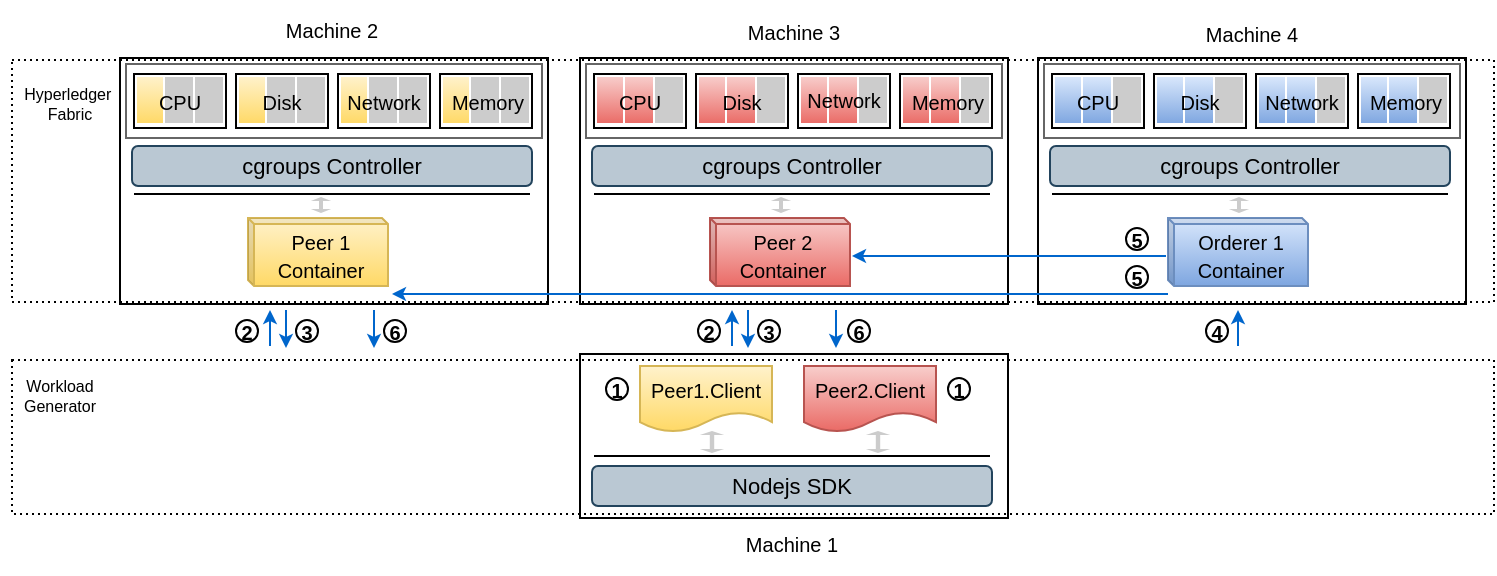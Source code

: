 <mxfile version="18.0.7" type="google"><diagram id="aW8BC6xyf7XYzy20FpQa" name="Page-1"><mxGraphModel grid="1" page="1" gridSize="10" guides="1" tooltips="1" connect="1" arrows="1" fold="1" pageScale="1" pageWidth="827" pageHeight="1169" math="0" shadow="0"><root><mxCell id="0"/><mxCell id="1" parent="0"/><mxCell id="LHHAvHQ3TDIsfeyb55IR-176" value="Hyperledger&amp;nbsp;&lt;br style=&quot;font-size: 8px;&quot;&gt;Fabric" style="text;html=1;strokeColor=none;fillColor=none;align=center;verticalAlign=middle;whiteSpace=wrap;rounded=0;fontSize=8;" vertex="1" parent="1"><mxGeometry x="30" y="242" width="60" height="30" as="geometry"/></mxCell><mxCell id="LHHAvHQ3TDIsfeyb55IR-178" value="Workload&lt;br&gt;Generator" style="text;html=1;strokeColor=none;fillColor=none;align=center;verticalAlign=middle;whiteSpace=wrap;rounded=0;fontSize=8;" vertex="1" parent="1"><mxGeometry x="25" y="388" width="60" height="30" as="geometry"/></mxCell><mxCell id="y3IzRbUAnqAGGWu6aX36-33" value="" style="rounded=0;whiteSpace=wrap;html=1;" vertex="1" parent="1"><mxGeometry x="85" y="234" width="214" height="123" as="geometry"/></mxCell><mxCell id="y3IzRbUAnqAGGWu6aX36-34" value="" style="rounded=0;whiteSpace=wrap;html=1;fillColor=#FFFFFF;fontColor=#333333;strokeColor=#666666;shadow=0;" vertex="1" parent="1"><mxGeometry x="88" y="237" width="208" height="37" as="geometry"/></mxCell><mxCell id="y3IzRbUAnqAGGWu6aX36-35" value="cgroups Controller" style="rounded=1;whiteSpace=wrap;html=1;fillColor=#bac8d3;strokeColor=#23445d;fontSize=11;" vertex="1" parent="1"><mxGeometry x="91" y="278" width="200" height="20" as="geometry"/></mxCell><mxCell id="y3IzRbUAnqAGGWu6aX36-36" value="" style="endArrow=none;dashed=1;html=1;rounded=0;fontColor=#000000;shape=link;sketch=0;width=0;" edge="1" parent="1"><mxGeometry width="50" height="50" relative="1" as="geometry"><mxPoint x="290" y="302" as="sourcePoint"/><mxPoint x="92" y="302" as="targetPoint"/></mxGeometry></mxCell><mxCell id="y3IzRbUAnqAGGWu6aX36-38" value="" style="html=1;shadow=0;dashed=0;align=center;verticalAlign=middle;shape=mxgraph.arrows2.twoWayArrow;dy=0.8;dx=1.0;fontColor=#000000;strokeColor=#CCCCCC;fillColor=#CCCCCC;direction=south;" vertex="1" parent="1"><mxGeometry x="183" y="304" width="5" height="7" as="geometry"/></mxCell><mxCell id="y3IzRbUAnqAGGWu6aX36-39" value="" style="rounded=0;whiteSpace=wrap;html=1;shadow=0;labelBackgroundColor=none;fontSize=10;fontColor=#000000;strokeColor=#000000;fillColor=#FFFFFF;" vertex="1" parent="1"><mxGeometry x="92" y="242" width="46" height="27" as="geometry"/></mxCell><mxCell id="y3IzRbUAnqAGGWu6aX36-40" value="" style="rounded=0;whiteSpace=wrap;html=1;shadow=0;fontSize=10;strokeColor=#FFFFFF;fillColor=#fff2cc;imageWidth=21;imageHeight=21;absoluteArcSize=1;gradientColor=#ffd966;" vertex="1" parent="1"><mxGeometry x="93" y="243" width="15" height="24" as="geometry"/></mxCell><mxCell id="y3IzRbUAnqAGGWu6aX36-41" value="" style="rounded=0;whiteSpace=wrap;html=1;shadow=0;fontSize=10;strokeColor=#FFFFFF;fillColor=#CCCCCC;imageWidth=21;imageHeight=21;absoluteArcSize=1;" vertex="1" parent="1"><mxGeometry x="107" y="243" width="15" height="24" as="geometry"/></mxCell><mxCell id="y3IzRbUAnqAGGWu6aX36-42" value="" style="rounded=0;whiteSpace=wrap;html=1;shadow=0;fontSize=10;fontColor=#000000;strokeColor=#FFFFFF;fillColor=#CCCCCC;imageWidth=21;imageHeight=21;absoluteArcSize=1;" vertex="1" parent="1"><mxGeometry x="122" y="243" width="15" height="24" as="geometry"/></mxCell><mxCell id="y3IzRbUAnqAGGWu6aX36-43" value="CPU" style="text;html=1;strokeColor=none;fillColor=none;align=center;verticalAlign=middle;whiteSpace=wrap;rounded=0;fontSize=10;" vertex="1" parent="1"><mxGeometry x="88" y="244" width="54" height="24" as="geometry"/></mxCell><mxCell id="y3IzRbUAnqAGGWu6aX36-44" value="" style="rounded=0;whiteSpace=wrap;html=1;shadow=0;labelBackgroundColor=none;fontSize=10;fontColor=#000000;strokeColor=#000000;fillColor=#FFFFFF;" vertex="1" parent="1"><mxGeometry x="143" y="242" width="46" height="27" as="geometry"/></mxCell><mxCell id="y3IzRbUAnqAGGWu6aX36-45" value="" style="rounded=0;whiteSpace=wrap;html=1;shadow=0;fontSize=10;strokeColor=#FFFFFF;fillColor=#fff2cc;imageWidth=21;imageHeight=21;absoluteArcSize=1;gradientColor=#ffd966;" vertex="1" parent="1"><mxGeometry x="144" y="243" width="15" height="24" as="geometry"/></mxCell><mxCell id="y3IzRbUAnqAGGWu6aX36-46" value="" style="rounded=0;whiteSpace=wrap;html=1;shadow=0;fontSize=10;strokeColor=#FFFFFF;fillColor=#CCCCCC;imageWidth=21;imageHeight=21;absoluteArcSize=1;" vertex="1" parent="1"><mxGeometry x="158" y="243" width="15" height="24" as="geometry"/></mxCell><mxCell id="y3IzRbUAnqAGGWu6aX36-47" value="" style="rounded=0;whiteSpace=wrap;html=1;shadow=0;fontSize=10;fontColor=#000000;strokeColor=#FFFFFF;fillColor=#CCCCCC;imageWidth=21;imageHeight=21;absoluteArcSize=1;" vertex="1" parent="1"><mxGeometry x="173" y="243" width="15" height="24" as="geometry"/></mxCell><mxCell id="y3IzRbUAnqAGGWu6aX36-48" value="Disk" style="text;html=1;strokeColor=none;fillColor=none;align=center;verticalAlign=middle;whiteSpace=wrap;rounded=0;fontSize=10;" vertex="1" parent="1"><mxGeometry x="139" y="244" width="54" height="24" as="geometry"/></mxCell><mxCell id="y3IzRbUAnqAGGWu6aX36-49" value="" style="rounded=0;whiteSpace=wrap;html=1;shadow=0;labelBackgroundColor=none;fontSize=10;fontColor=#000000;strokeColor=#000000;fillColor=#FFFFFF;" vertex="1" parent="1"><mxGeometry x="194" y="242" width="46" height="27" as="geometry"/></mxCell><mxCell id="y3IzRbUAnqAGGWu6aX36-50" value="" style="rounded=0;whiteSpace=wrap;html=1;shadow=0;fontSize=10;strokeColor=#FFFFFF;fillColor=#fff2cc;imageWidth=21;imageHeight=21;absoluteArcSize=1;gradientColor=#ffd966;" vertex="1" parent="1"><mxGeometry x="195" y="243" width="15" height="24" as="geometry"/></mxCell><mxCell id="y3IzRbUAnqAGGWu6aX36-51" value="" style="rounded=0;whiteSpace=wrap;html=1;shadow=0;fontSize=10;strokeColor=#FFFFFF;fillColor=#CCCCCC;imageWidth=21;imageHeight=21;absoluteArcSize=1;" vertex="1" parent="1"><mxGeometry x="209" y="243" width="15" height="24" as="geometry"/></mxCell><mxCell id="y3IzRbUAnqAGGWu6aX36-52" value="" style="rounded=0;whiteSpace=wrap;html=1;shadow=0;fontSize=10;fontColor=#000000;strokeColor=#FFFFFF;fillColor=#CCCCCC;imageWidth=21;imageHeight=21;absoluteArcSize=1;" vertex="1" parent="1"><mxGeometry x="224" y="243" width="15" height="24" as="geometry"/></mxCell><mxCell id="y3IzRbUAnqAGGWu6aX36-53" value="Network" style="text;html=1;strokeColor=none;fillColor=none;align=center;verticalAlign=middle;whiteSpace=wrap;rounded=0;fontSize=10;" vertex="1" parent="1"><mxGeometry x="190" y="244" width="54" height="24" as="geometry"/></mxCell><mxCell id="y3IzRbUAnqAGGWu6aX36-54" value="" style="rounded=0;whiteSpace=wrap;html=1;shadow=0;labelBackgroundColor=none;fontSize=10;fontColor=#000000;strokeColor=#000000;fillColor=#FFFFFF;" vertex="1" parent="1"><mxGeometry x="245" y="242" width="46" height="27" as="geometry"/></mxCell><mxCell id="y3IzRbUAnqAGGWu6aX36-55" value="" style="rounded=0;whiteSpace=wrap;html=1;shadow=0;fontSize=10;strokeColor=#FFFFFF;fillColor=#fff2cc;imageWidth=21;imageHeight=21;absoluteArcSize=1;gradientColor=#ffd966;" vertex="1" parent="1"><mxGeometry x="246" y="243" width="15" height="24" as="geometry"/></mxCell><mxCell id="y3IzRbUAnqAGGWu6aX36-56" value="" style="rounded=0;whiteSpace=wrap;html=1;shadow=0;fontSize=10;strokeColor=#FFFFFF;fillColor=#CCCCCC;imageWidth=21;imageHeight=21;absoluteArcSize=1;" vertex="1" parent="1"><mxGeometry x="260" y="243" width="15" height="24" as="geometry"/></mxCell><mxCell id="y3IzRbUAnqAGGWu6aX36-57" value="" style="rounded=0;whiteSpace=wrap;html=1;shadow=0;fontSize=10;fontColor=#000000;strokeColor=#FFFFFF;fillColor=#CCCCCC;imageWidth=21;imageHeight=21;absoluteArcSize=1;" vertex="1" parent="1"><mxGeometry x="275" y="243" width="15" height="24" as="geometry"/></mxCell><mxCell id="y3IzRbUAnqAGGWu6aX36-58" value="Memory" style="text;html=1;strokeColor=none;fillColor=none;align=center;verticalAlign=middle;whiteSpace=wrap;rounded=0;fontSize=10;" vertex="1" parent="1"><mxGeometry x="242" y="244" width="54" height="24" as="geometry"/></mxCell><mxCell id="LHHAvHQ3TDIsfeyb55IR-24" value="&lt;font style=&quot;font-size: 10px;&quot;&gt;Peer 1&lt;br style=&quot;&quot;&gt;Container&lt;/font&gt;" style="shape=cube;whiteSpace=wrap;html=1;boundedLbl=1;backgroundOutline=1;darkOpacity=0.05;darkOpacity2=0.1;shadow=0;strokeColor=#d6b656;fillColor=#fff2cc;size=3;fontSize=11;gradientColor=#ffd966;" vertex="1" parent="1"><mxGeometry x="149" y="314" width="70" height="34" as="geometry"/></mxCell><mxCell id="y3IzRbUAnqAGGWu6aX36-61" value="Machine 2" style="text;html=1;strokeColor=none;fillColor=none;align=center;verticalAlign=middle;whiteSpace=wrap;rounded=0;fontSize=10;" vertex="1" parent="1"><mxGeometry x="161" y="205" width="60" height="30" as="geometry"/></mxCell><mxCell id="y3IzRbUAnqAGGWu6aX36-62" value="" style="rounded=0;whiteSpace=wrap;html=1;" vertex="1" parent="1"><mxGeometry x="315" y="382" width="214" height="82" as="geometry"/></mxCell><mxCell id="y3IzRbUAnqAGGWu6aX36-64" value="Nodejs SDK" style="rounded=1;whiteSpace=wrap;html=1;fontSize=11;fillColor=#bac8d3;strokeColor=#23445d;" vertex="1" parent="1"><mxGeometry x="321" y="438" width="200" height="20" as="geometry"/></mxCell><mxCell id="y3IzRbUAnqAGGWu6aX36-65" value="" style="endArrow=none;dashed=1;html=1;rounded=0;fontColor=#000000;shape=link;sketch=0;width=0;" edge="1" parent="1"><mxGeometry width="50" height="50" relative="1" as="geometry"><mxPoint x="520" y="433.0" as="sourcePoint"/><mxPoint x="322" y="433.0" as="targetPoint"/></mxGeometry></mxCell><mxCell id="y3IzRbUAnqAGGWu6aX36-66" value="" style="html=1;shadow=0;dashed=0;align=center;verticalAlign=middle;shape=mxgraph.arrows2.twoWayArrow;dy=0.8;dx=1.0;fontColor=#000000;strokeColor=#CCCCCC;fillColor=#CCCCCC;direction=south;" vertex="1" parent="1"><mxGeometry x="461" y="421" width="6" height="10" as="geometry"/></mxCell><mxCell id="y3IzRbUAnqAGGWu6aX36-67" value="" style="html=1;shadow=0;dashed=0;align=center;verticalAlign=middle;shape=mxgraph.arrows2.twoWayArrow;dy=0.8;dx=1.0;fontColor=#000000;strokeColor=#CCCCCC;fillColor=#CCCCCC;direction=south;" vertex="1" parent="1"><mxGeometry x="378" y="421" width="6" height="10" as="geometry"/></mxCell><mxCell id="y3IzRbUAnqAGGWu6aX36-88" value="&lt;font style=&quot;font-size: 10px;&quot;&gt;Peer1.Client&lt;/font&gt;" style="shape=document;whiteSpace=wrap;html=1;boundedLbl=1;fillColor=#fff2cc;strokeColor=#d6b656;gradientColor=#ffd966;" vertex="1" parent="1"><mxGeometry x="345" y="388" width="66" height="33" as="geometry"/></mxCell><mxCell id="y3IzRbUAnqAGGWu6aX36-89" value="&lt;font style=&quot;font-size: 10px;&quot;&gt;Peer2.Client&lt;/font&gt;" style="shape=document;whiteSpace=wrap;html=1;boundedLbl=1;fillColor=#f8cecc;strokeColor=#b85450;gradientColor=#ea6b66;" vertex="1" parent="1"><mxGeometry x="427" y="388" width="66" height="33" as="geometry"/></mxCell><mxCell id="y3IzRbUAnqAGGWu6aX36-90" value="Machine 1" style="text;html=1;strokeColor=none;fillColor=none;align=center;verticalAlign=middle;whiteSpace=wrap;rounded=0;fontSize=10;" vertex="1" parent="1"><mxGeometry x="391" y="462" width="60" height="30" as="geometry"/></mxCell><mxCell id="y3IzRbUAnqAGGWu6aX36-93" value="" style="rounded=0;whiteSpace=wrap;html=1;" vertex="1" parent="1"><mxGeometry x="315" y="234" width="214" height="123" as="geometry"/></mxCell><mxCell id="y3IzRbUAnqAGGWu6aX36-94" value="" style="rounded=0;whiteSpace=wrap;html=1;fillColor=#FFFFFF;fontColor=#333333;strokeColor=#666666;shadow=0;" vertex="1" parent="1"><mxGeometry x="318" y="237" width="208" height="37" as="geometry"/></mxCell><mxCell id="y3IzRbUAnqAGGWu6aX36-95" value="cgroups Controller" style="rounded=1;whiteSpace=wrap;html=1;fillColor=#bac8d3;strokeColor=#23445d;fontSize=11;" vertex="1" parent="1"><mxGeometry x="321" y="278" width="200" height="20" as="geometry"/></mxCell><mxCell id="y3IzRbUAnqAGGWu6aX36-96" value="" style="endArrow=none;dashed=1;html=1;rounded=0;fontColor=#000000;shape=link;sketch=0;width=0;" edge="1" parent="1"><mxGeometry width="50" height="50" relative="1" as="geometry"><mxPoint x="520" y="302" as="sourcePoint"/><mxPoint x="322" y="302" as="targetPoint"/></mxGeometry></mxCell><mxCell id="y3IzRbUAnqAGGWu6aX36-97" value="" style="html=1;shadow=0;dashed=0;align=center;verticalAlign=middle;shape=mxgraph.arrows2.twoWayArrow;dy=0.8;dx=1.0;fontColor=#000000;strokeColor=#CCCCCC;fillColor=#CCCCCC;direction=south;" vertex="1" parent="1"><mxGeometry x="413" y="304" width="5" height="7" as="geometry"/></mxCell><mxCell id="y3IzRbUAnqAGGWu6aX36-98" value="" style="rounded=0;whiteSpace=wrap;html=1;shadow=0;labelBackgroundColor=none;fontSize=10;fontColor=#000000;strokeColor=#000000;fillColor=#FFFFFF;" vertex="1" parent="1"><mxGeometry x="322" y="242" width="46" height="27" as="geometry"/></mxCell><mxCell id="y3IzRbUAnqAGGWu6aX36-99" value="" style="rounded=0;whiteSpace=wrap;html=1;shadow=0;fontSize=10;strokeColor=#FFFFFF;fillColor=#f8cecc;imageWidth=21;imageHeight=21;absoluteArcSize=1;gradientColor=#ea6b66;" vertex="1" parent="1"><mxGeometry x="323" y="243" width="15" height="24" as="geometry"/></mxCell><mxCell id="y3IzRbUAnqAGGWu6aX36-100" value="" style="rounded=0;whiteSpace=wrap;html=1;shadow=0;fontSize=10;strokeColor=#FFFFFF;fillColor=#f8cecc;imageWidth=21;imageHeight=21;absoluteArcSize=1;gradientColor=#ea6b66;" vertex="1" parent="1"><mxGeometry x="337" y="243" width="15" height="24" as="geometry"/></mxCell><mxCell id="y3IzRbUAnqAGGWu6aX36-101" value="" style="rounded=0;whiteSpace=wrap;html=1;shadow=0;fontSize=10;fontColor=#000000;strokeColor=#FFFFFF;fillColor=#CCCCCC;imageWidth=21;imageHeight=21;absoluteArcSize=1;" vertex="1" parent="1"><mxGeometry x="352" y="243" width="15" height="24" as="geometry"/></mxCell><mxCell id="y3IzRbUAnqAGGWu6aX36-102" value="CPU" style="text;html=1;strokeColor=none;fillColor=none;align=center;verticalAlign=middle;whiteSpace=wrap;rounded=0;fontSize=10;" vertex="1" parent="1"><mxGeometry x="318" y="244" width="54" height="24" as="geometry"/></mxCell><mxCell id="y3IzRbUAnqAGGWu6aX36-103" value="" style="rounded=0;whiteSpace=wrap;html=1;shadow=0;labelBackgroundColor=none;fontSize=10;fontColor=#000000;strokeColor=#000000;fillColor=#FFFFFF;" vertex="1" parent="1"><mxGeometry x="373" y="242" width="46" height="27" as="geometry"/></mxCell><mxCell id="y3IzRbUAnqAGGWu6aX36-104" value="" style="rounded=0;whiteSpace=wrap;html=1;shadow=0;fontSize=10;strokeColor=#FFFFFF;fillColor=#f8cecc;imageWidth=21;imageHeight=21;absoluteArcSize=1;gradientColor=#ea6b66;" vertex="1" parent="1"><mxGeometry x="374" y="243" width="15" height="24" as="geometry"/></mxCell><mxCell id="y3IzRbUAnqAGGWu6aX36-105" value="" style="rounded=0;whiteSpace=wrap;html=1;shadow=0;fontSize=10;strokeColor=#FFFFFF;fillColor=#f8cecc;imageWidth=21;imageHeight=21;absoluteArcSize=1;gradientColor=#ea6b66;" vertex="1" parent="1"><mxGeometry x="388" y="243" width="15" height="24" as="geometry"/></mxCell><mxCell id="y3IzRbUAnqAGGWu6aX36-106" value="" style="rounded=0;whiteSpace=wrap;html=1;shadow=0;fontSize=10;fontColor=#000000;strokeColor=#FFFFFF;fillColor=#CCCCCC;imageWidth=21;imageHeight=21;absoluteArcSize=1;" vertex="1" parent="1"><mxGeometry x="403" y="243" width="15" height="24" as="geometry"/></mxCell><mxCell id="y3IzRbUAnqAGGWu6aX36-107" value="Disk" style="text;html=1;strokeColor=none;fillColor=none;align=center;verticalAlign=middle;whiteSpace=wrap;rounded=0;fontSize=10;" vertex="1" parent="1"><mxGeometry x="369" y="244" width="54" height="24" as="geometry"/></mxCell><mxCell id="y3IzRbUAnqAGGWu6aX36-108" value="" style="rounded=0;whiteSpace=wrap;html=1;shadow=0;labelBackgroundColor=none;fontSize=10;fontColor=#000000;strokeColor=#000000;fillColor=#FFFFFF;" vertex="1" parent="1"><mxGeometry x="424" y="242" width="46" height="27" as="geometry"/></mxCell><mxCell id="y3IzRbUAnqAGGWu6aX36-109" value="" style="rounded=0;whiteSpace=wrap;html=1;shadow=0;fontSize=10;strokeColor=#FFFFFF;fillColor=#f8cecc;imageWidth=21;imageHeight=21;absoluteArcSize=1;gradientColor=#ea6b66;" vertex="1" parent="1"><mxGeometry x="425" y="243" width="15" height="24" as="geometry"/></mxCell><mxCell id="y3IzRbUAnqAGGWu6aX36-110" value="" style="rounded=0;whiteSpace=wrap;html=1;shadow=0;fontSize=10;strokeColor=#FFFFFF;fillColor=#f8cecc;imageWidth=21;imageHeight=21;absoluteArcSize=1;gradientColor=#ea6b66;" vertex="1" parent="1"><mxGeometry x="439" y="243" width="15" height="24" as="geometry"/></mxCell><mxCell id="y3IzRbUAnqAGGWu6aX36-111" value="" style="rounded=0;whiteSpace=wrap;html=1;shadow=0;fontSize=10;fontColor=#000000;strokeColor=#FFFFFF;fillColor=#CCCCCC;imageWidth=21;imageHeight=21;absoluteArcSize=1;" vertex="1" parent="1"><mxGeometry x="454" y="243" width="15" height="24" as="geometry"/></mxCell><mxCell id="y3IzRbUAnqAGGWu6aX36-112" value="Network" style="text;html=1;strokeColor=none;fillColor=none;align=center;verticalAlign=middle;whiteSpace=wrap;rounded=0;fontSize=10;" vertex="1" parent="1"><mxGeometry x="420" y="243" width="54" height="24" as="geometry"/></mxCell><mxCell id="y3IzRbUAnqAGGWu6aX36-113" value="" style="rounded=0;whiteSpace=wrap;html=1;shadow=0;labelBackgroundColor=none;fontSize=10;fontColor=#000000;strokeColor=#000000;fillColor=#FFFFFF;" vertex="1" parent="1"><mxGeometry x="475" y="242" width="46" height="27" as="geometry"/></mxCell><mxCell id="y3IzRbUAnqAGGWu6aX36-114" value="" style="rounded=0;whiteSpace=wrap;html=1;shadow=0;fontSize=10;strokeColor=#FFFFFF;fillColor=#f8cecc;imageWidth=21;imageHeight=21;absoluteArcSize=1;gradientColor=#ea6b66;" vertex="1" parent="1"><mxGeometry x="476" y="243" width="15" height="24" as="geometry"/></mxCell><mxCell id="y3IzRbUAnqAGGWu6aX36-115" value="" style="rounded=0;whiteSpace=wrap;html=1;shadow=0;fontSize=10;strokeColor=#FFFFFF;fillColor=#f8cecc;imageWidth=21;imageHeight=21;absoluteArcSize=1;gradientColor=#ea6b66;" vertex="1" parent="1"><mxGeometry x="490" y="243" width="15" height="24" as="geometry"/></mxCell><mxCell id="y3IzRbUAnqAGGWu6aX36-116" value="" style="rounded=0;whiteSpace=wrap;html=1;shadow=0;fontSize=10;fontColor=#000000;strokeColor=#FFFFFF;fillColor=#CCCCCC;imageWidth=21;imageHeight=21;absoluteArcSize=1;" vertex="1" parent="1"><mxGeometry x="505" y="243" width="15" height="24" as="geometry"/></mxCell><mxCell id="y3IzRbUAnqAGGWu6aX36-117" value="Memory" style="text;html=1;strokeColor=none;fillColor=none;align=center;verticalAlign=middle;whiteSpace=wrap;rounded=0;fontSize=10;" vertex="1" parent="1"><mxGeometry x="472" y="244" width="54" height="24" as="geometry"/></mxCell><mxCell id="y3IzRbUAnqAGGWu6aX36-118" value="&lt;font style=&quot;font-size: 10px;&quot;&gt;Peer 2&lt;br style=&quot;&quot;&gt;Container&lt;/font&gt;" style="shape=cube;whiteSpace=wrap;html=1;boundedLbl=1;backgroundOutline=1;darkOpacity=0.05;darkOpacity2=0.1;shadow=0;strokeColor=#b85450;fillColor=#f8cecc;size=3;fontSize=11;gradientColor=#ea6b66;" vertex="1" parent="1"><mxGeometry x="380" y="314" width="70" height="34" as="geometry"/></mxCell><mxCell id="y3IzRbUAnqAGGWu6aX36-119" value="Machine 3" style="text;html=1;strokeColor=none;fillColor=none;align=center;verticalAlign=middle;whiteSpace=wrap;rounded=0;fontSize=10;" vertex="1" parent="1"><mxGeometry x="392" y="206" width="60" height="30" as="geometry"/></mxCell><mxCell id="y3IzRbUAnqAGGWu6aX36-120" value="" style="rounded=0;whiteSpace=wrap;html=1;" vertex="1" parent="1"><mxGeometry x="544" y="234" width="214" height="123" as="geometry"/></mxCell><mxCell id="y3IzRbUAnqAGGWu6aX36-121" value="" style="rounded=0;whiteSpace=wrap;html=1;fillColor=#FFFFFF;fontColor=#333333;strokeColor=#666666;shadow=0;" vertex="1" parent="1"><mxGeometry x="547" y="237" width="208" height="37" as="geometry"/></mxCell><mxCell id="y3IzRbUAnqAGGWu6aX36-122" value="cgroups Controller" style="rounded=1;whiteSpace=wrap;html=1;fillColor=#bac8d3;strokeColor=#23445d;fontSize=11;" vertex="1" parent="1"><mxGeometry x="550" y="278" width="200" height="20" as="geometry"/></mxCell><mxCell id="y3IzRbUAnqAGGWu6aX36-123" value="" style="endArrow=none;dashed=1;html=1;rounded=0;fontColor=#000000;shape=link;sketch=0;width=0;" edge="1" parent="1"><mxGeometry width="50" height="50" relative="1" as="geometry"><mxPoint x="749" y="302" as="sourcePoint"/><mxPoint x="551.0" y="302" as="targetPoint"/></mxGeometry></mxCell><mxCell id="y3IzRbUAnqAGGWu6aX36-124" value="" style="html=1;shadow=0;dashed=0;align=center;verticalAlign=middle;shape=mxgraph.arrows2.twoWayArrow;dy=0.8;dx=1.0;fontColor=#000000;strokeColor=#CCCCCC;fillColor=#CCCCCC;direction=south;" vertex="1" parent="1"><mxGeometry x="642" y="304" width="5" height="7" as="geometry"/></mxCell><mxCell id="y3IzRbUAnqAGGWu6aX36-125" value="" style="rounded=0;whiteSpace=wrap;html=1;shadow=0;labelBackgroundColor=none;fontSize=10;fontColor=#000000;strokeColor=#000000;fillColor=#FFFFFF;" vertex="1" parent="1"><mxGeometry x="551" y="242" width="46" height="27" as="geometry"/></mxCell><mxCell id="y3IzRbUAnqAGGWu6aX36-126" value="" style="rounded=0;whiteSpace=wrap;html=1;shadow=0;fontSize=10;strokeColor=#FFFFFF;fillColor=#dae8fc;imageWidth=21;imageHeight=21;absoluteArcSize=1;gradientColor=#7ea6e0;" vertex="1" parent="1"><mxGeometry x="552" y="243" width="15" height="24" as="geometry"/></mxCell><mxCell id="y3IzRbUAnqAGGWu6aX36-127" value="" style="rounded=0;whiteSpace=wrap;html=1;shadow=0;fontSize=10;strokeColor=#FFFFFF;fillColor=#dae8fc;imageWidth=21;imageHeight=21;absoluteArcSize=1;gradientColor=#7ea6e0;" vertex="1" parent="1"><mxGeometry x="566" y="243" width="15" height="24" as="geometry"/></mxCell><mxCell id="y3IzRbUAnqAGGWu6aX36-128" value="" style="rounded=0;whiteSpace=wrap;html=1;shadow=0;fontSize=10;fontColor=#000000;strokeColor=#FFFFFF;fillColor=#CCCCCC;imageWidth=21;imageHeight=21;absoluteArcSize=1;" vertex="1" parent="1"><mxGeometry x="581" y="243" width="15" height="24" as="geometry"/></mxCell><mxCell id="y3IzRbUAnqAGGWu6aX36-129" value="CPU" style="text;html=1;strokeColor=none;fillColor=none;align=center;verticalAlign=middle;whiteSpace=wrap;rounded=0;fontSize=10;" vertex="1" parent="1"><mxGeometry x="547" y="244" width="54" height="24" as="geometry"/></mxCell><mxCell id="y3IzRbUAnqAGGWu6aX36-130" value="" style="rounded=0;whiteSpace=wrap;html=1;shadow=0;labelBackgroundColor=none;fontSize=10;fontColor=#000000;strokeColor=#000000;fillColor=#FFFFFF;" vertex="1" parent="1"><mxGeometry x="602" y="242" width="46" height="27" as="geometry"/></mxCell><mxCell id="y3IzRbUAnqAGGWu6aX36-131" value="" style="rounded=0;whiteSpace=wrap;html=1;shadow=0;fontSize=10;strokeColor=#FFFFFF;fillColor=#dae8fc;imageWidth=21;imageHeight=21;absoluteArcSize=1;gradientColor=#7ea6e0;" vertex="1" parent="1"><mxGeometry x="603" y="243" width="15" height="24" as="geometry"/></mxCell><mxCell id="y3IzRbUAnqAGGWu6aX36-132" value="" style="rounded=0;whiteSpace=wrap;html=1;shadow=0;fontSize=10;strokeColor=#FFFFFF;fillColor=#dae8fc;imageWidth=21;imageHeight=21;absoluteArcSize=1;gradientColor=#7ea6e0;" vertex="1" parent="1"><mxGeometry x="617" y="243" width="15" height="24" as="geometry"/></mxCell><mxCell id="y3IzRbUAnqAGGWu6aX36-133" value="" style="rounded=0;whiteSpace=wrap;html=1;shadow=0;fontSize=10;fontColor=#000000;strokeColor=#FFFFFF;fillColor=#CCCCCC;imageWidth=21;imageHeight=21;absoluteArcSize=1;" vertex="1" parent="1"><mxGeometry x="632" y="243" width="15" height="24" as="geometry"/></mxCell><mxCell id="y3IzRbUAnqAGGWu6aX36-134" value="Disk" style="text;html=1;strokeColor=none;fillColor=none;align=center;verticalAlign=middle;whiteSpace=wrap;rounded=0;fontSize=10;" vertex="1" parent="1"><mxGeometry x="598" y="244" width="54" height="24" as="geometry"/></mxCell><mxCell id="y3IzRbUAnqAGGWu6aX36-135" value="" style="rounded=0;whiteSpace=wrap;html=1;shadow=0;labelBackgroundColor=none;fontSize=10;fontColor=#000000;strokeColor=#000000;fillColor=#FFFFFF;" vertex="1" parent="1"><mxGeometry x="653" y="242" width="46" height="27" as="geometry"/></mxCell><mxCell id="y3IzRbUAnqAGGWu6aX36-136" value="" style="rounded=0;whiteSpace=wrap;html=1;shadow=0;fontSize=10;strokeColor=#FFFFFF;fillColor=#dae8fc;imageWidth=21;imageHeight=21;absoluteArcSize=1;gradientColor=#7ea6e0;" vertex="1" parent="1"><mxGeometry x="654" y="243" width="15" height="24" as="geometry"/></mxCell><mxCell id="y3IzRbUAnqAGGWu6aX36-137" value="" style="rounded=0;whiteSpace=wrap;html=1;shadow=0;fontSize=10;strokeColor=#FFFFFF;fillColor=#dae8fc;imageWidth=21;imageHeight=21;absoluteArcSize=1;gradientColor=#7ea6e0;" vertex="1" parent="1"><mxGeometry x="668" y="243" width="15" height="24" as="geometry"/></mxCell><mxCell id="y3IzRbUAnqAGGWu6aX36-138" value="" style="rounded=0;whiteSpace=wrap;html=1;shadow=0;fontSize=10;fontColor=#000000;strokeColor=#FFFFFF;fillColor=#CCCCCC;imageWidth=21;imageHeight=21;absoluteArcSize=1;" vertex="1" parent="1"><mxGeometry x="683" y="243" width="15" height="24" as="geometry"/></mxCell><mxCell id="y3IzRbUAnqAGGWu6aX36-139" value="Network" style="text;html=1;strokeColor=none;fillColor=none;align=center;verticalAlign=middle;whiteSpace=wrap;rounded=0;fontSize=10;" vertex="1" parent="1"><mxGeometry x="649" y="244" width="54" height="24" as="geometry"/></mxCell><mxCell id="y3IzRbUAnqAGGWu6aX36-140" value="" style="rounded=0;whiteSpace=wrap;html=1;shadow=0;labelBackgroundColor=none;fontSize=10;fontColor=#000000;strokeColor=#000000;fillColor=#FFFFFF;" vertex="1" parent="1"><mxGeometry x="704" y="242" width="46" height="27" as="geometry"/></mxCell><mxCell id="y3IzRbUAnqAGGWu6aX36-141" value="" style="rounded=0;whiteSpace=wrap;html=1;shadow=0;fontSize=10;strokeColor=#FFFFFF;fillColor=#dae8fc;imageWidth=21;imageHeight=21;absoluteArcSize=1;gradientColor=#7ea6e0;" vertex="1" parent="1"><mxGeometry x="705" y="243" width="15" height="24" as="geometry"/></mxCell><mxCell id="y3IzRbUAnqAGGWu6aX36-142" value="" style="rounded=0;whiteSpace=wrap;html=1;shadow=0;fontSize=10;strokeColor=#FFFFFF;fillColor=#dae8fc;imageWidth=21;imageHeight=21;absoluteArcSize=1;gradientColor=#7ea6e0;" vertex="1" parent="1"><mxGeometry x="719" y="243" width="15" height="24" as="geometry"/></mxCell><mxCell id="y3IzRbUAnqAGGWu6aX36-143" value="" style="rounded=0;whiteSpace=wrap;html=1;shadow=0;fontSize=10;fontColor=#000000;strokeColor=#FFFFFF;fillColor=#CCCCCC;imageWidth=21;imageHeight=21;absoluteArcSize=1;" vertex="1" parent="1"><mxGeometry x="734" y="243" width="15" height="24" as="geometry"/></mxCell><mxCell id="y3IzRbUAnqAGGWu6aX36-144" value="Memory" style="text;html=1;strokeColor=none;fillColor=none;align=center;verticalAlign=middle;whiteSpace=wrap;rounded=0;fontSize=10;" vertex="1" parent="1"><mxGeometry x="701" y="244" width="54" height="24" as="geometry"/></mxCell><mxCell id="y3IzRbUAnqAGGWu6aX36-145" value="&lt;font style=&quot;font-size: 10px;&quot;&gt;Orderer 1&lt;br style=&quot;&quot;&gt;Container&lt;/font&gt;" style="shape=cube;whiteSpace=wrap;html=1;boundedLbl=1;backgroundOutline=1;darkOpacity=0.05;darkOpacity2=0.1;shadow=0;strokeColor=#6c8ebf;fillColor=#dae8fc;size=3;fontSize=11;gradientColor=#7ea6e0;" vertex="1" parent="1"><mxGeometry x="609" y="314" width="70" height="34" as="geometry"/></mxCell><mxCell id="y3IzRbUAnqAGGWu6aX36-146" value="Machine 4" style="text;html=1;strokeColor=none;fillColor=none;align=center;verticalAlign=middle;whiteSpace=wrap;rounded=0;fontSize=10;" vertex="1" parent="1"><mxGeometry x="621" y="207" width="60" height="30" as="geometry"/></mxCell><mxCell id="y3IzRbUAnqAGGWu6aX36-162" value="2" style="ellipse;whiteSpace=wrap;html=1;aspect=fixed;fontSize=10;strokeColor=#000000;fillColor=#FFFFFF;fontStyle=1" vertex="1" parent="1"><mxGeometry x="143" y="365" width="11" height="11" as="geometry"/></mxCell><mxCell id="y3IzRbUAnqAGGWu6aX36-165" value="" style="endArrow=classic;html=1;rounded=0;fontSize=10;strokeColor=#0066CC;endSize=4;startSize=4;fillColor=#b1ddf0;" edge="1" parent="1"><mxGeometry width="50" height="50" relative="1" as="geometry"><mxPoint x="160" y="378" as="sourcePoint"/><mxPoint x="160" y="360" as="targetPoint"/></mxGeometry></mxCell><mxCell id="y3IzRbUAnqAGGWu6aX36-166" value="" style="endArrow=classic;html=1;rounded=0;fontSize=10;strokeColor=#0066CC;endSize=4;startSize=4;jumpSize=6;fillColor=#cce5ff;" edge="1" parent="1"><mxGeometry width="50" height="50" relative="1" as="geometry"><mxPoint x="168" y="360" as="sourcePoint"/><mxPoint x="168" y="379" as="targetPoint"/></mxGeometry></mxCell><mxCell id="y3IzRbUAnqAGGWu6aX36-168" value="" style="endArrow=classic;html=1;rounded=0;fontSize=10;strokeColor=#0066CC;endSize=4;startSize=4;jumpSize=6;" edge="1" parent="1"><mxGeometry width="50" height="50" relative="1" as="geometry"><mxPoint x="212.0" y="360" as="sourcePoint"/><mxPoint x="212.0" y="379" as="targetPoint"/></mxGeometry></mxCell><mxCell id="y3IzRbUAnqAGGWu6aX36-169" value="" style="endArrow=classic;html=1;rounded=0;fontSize=10;strokeColor=#0066CC;endSize=4;startSize=4;" edge="1" parent="1"><mxGeometry width="50" height="50" relative="1" as="geometry"><mxPoint x="391" y="378" as="sourcePoint"/><mxPoint x="391" y="360.0" as="targetPoint"/></mxGeometry></mxCell><mxCell id="y3IzRbUAnqAGGWu6aX36-170" value="" style="endArrow=classic;html=1;rounded=0;fontSize=10;strokeColor=#0066CC;endSize=4;startSize=4;jumpSize=6;" edge="1" parent="1"><mxGeometry width="50" height="50" relative="1" as="geometry"><mxPoint x="399.0" y="360.0" as="sourcePoint"/><mxPoint x="399.0" y="379" as="targetPoint"/></mxGeometry></mxCell><mxCell id="y3IzRbUAnqAGGWu6aX36-172" value="" style="endArrow=classic;html=1;rounded=0;fontSize=10;strokeColor=#0066CC;endSize=4;startSize=4;jumpSize=6;" edge="1" parent="1"><mxGeometry width="50" height="50" relative="1" as="geometry"><mxPoint x="443.0" y="360.0" as="sourcePoint"/><mxPoint x="443.0" y="379" as="targetPoint"/></mxGeometry></mxCell><mxCell id="y3IzRbUAnqAGGWu6aX36-173" value="" style="endArrow=classic;html=1;rounded=0;fontSize=10;strokeColor=#0066CC;endSize=4;startSize=4;" edge="1" parent="1"><mxGeometry width="50" height="50" relative="1" as="geometry"><mxPoint x="644" y="378" as="sourcePoint"/><mxPoint x="644" y="360.0" as="targetPoint"/></mxGeometry></mxCell><mxCell id="y3IzRbUAnqAGGWu6aX36-175" value="2" style="ellipse;whiteSpace=wrap;html=1;aspect=fixed;fontSize=10;strokeColor=#000000;fillColor=#FFFFFF;fontStyle=1" vertex="1" parent="1"><mxGeometry x="374" y="365" width="11" height="11" as="geometry"/></mxCell><mxCell id="y3IzRbUAnqAGGWu6aX36-176" value="3" style="ellipse;whiteSpace=wrap;html=1;aspect=fixed;fontSize=10;strokeColor=#000000;fillColor=#FFFFFF;fontStyle=1" vertex="1" parent="1"><mxGeometry x="173" y="365" width="11" height="11" as="geometry"/></mxCell><mxCell id="y3IzRbUAnqAGGWu6aX36-177" value="3" style="ellipse;whiteSpace=wrap;html=1;aspect=fixed;fontSize=10;strokeColor=#000000;fillColor=#FFFFFF;fontStyle=1" vertex="1" parent="1"><mxGeometry x="404" y="365" width="11" height="11" as="geometry"/></mxCell><mxCell id="y3IzRbUAnqAGGWu6aX36-178" value="4" style="ellipse;whiteSpace=wrap;html=1;aspect=fixed;fontSize=10;strokeColor=#000000;fillColor=#FFFFFF;fontStyle=1" vertex="1" parent="1"><mxGeometry x="628" y="365" width="11" height="11" as="geometry"/></mxCell><mxCell id="y3IzRbUAnqAGGWu6aX36-180" value="1" style="ellipse;whiteSpace=wrap;html=1;aspect=fixed;fontSize=10;strokeColor=#000000;fillColor=#FFFFFF;fontStyle=1" vertex="1" parent="1"><mxGeometry x="328" y="394" width="11" height="11" as="geometry"/></mxCell><mxCell id="y3IzRbUAnqAGGWu6aX36-183" value="" style="endArrow=classic;html=1;rounded=0;fontSize=10;strokeColor=#0066CC;endSize=4;startSize=4;jumpSize=6;" edge="1" parent="1"><mxGeometry width="50" height="50" relative="1" as="geometry"><mxPoint x="609" y="352" as="sourcePoint"/><mxPoint x="221" y="352.0" as="targetPoint"/></mxGeometry></mxCell><mxCell id="y3IzRbUAnqAGGWu6aX36-184" value="" style="endArrow=classic;html=1;rounded=0;fontSize=10;strokeColor=#0066CC;endSize=4;startSize=4;jumpSize=6;" edge="1" parent="1"><mxGeometry width="50" height="50" relative="1" as="geometry"><mxPoint x="608" y="333" as="sourcePoint"/><mxPoint x="451" y="333.0" as="targetPoint"/></mxGeometry></mxCell><mxCell id="y3IzRbUAnqAGGWu6aX36-185" value="5" style="ellipse;whiteSpace=wrap;html=1;aspect=fixed;fontSize=10;strokeColor=#000000;fillColor=#FFFFFF;fontStyle=1" vertex="1" parent="1"><mxGeometry x="588" y="319" width="11" height="11" as="geometry"/></mxCell><mxCell id="y3IzRbUAnqAGGWu6aX36-186" value="1" style="ellipse;whiteSpace=wrap;html=1;aspect=fixed;fontSize=10;strokeColor=#000000;fillColor=#FFFFFF;fontStyle=1" vertex="1" parent="1"><mxGeometry x="499" y="394" width="11" height="11" as="geometry"/></mxCell><mxCell id="y3IzRbUAnqAGGWu6aX36-187" value="5" style="ellipse;whiteSpace=wrap;html=1;aspect=fixed;fontSize=10;strokeColor=#000000;fillColor=#FFFFFF;fontStyle=1" vertex="1" parent="1"><mxGeometry x="588" y="338" width="11" height="11" as="geometry"/></mxCell><mxCell id="LHHAvHQ3TDIsfeyb55IR-174" value="" style="rounded=0;whiteSpace=wrap;html=1;shadow=0;labelBackgroundColor=none;fontSize=11;dashed=1;dashPattern=1 2;fillColor=none;strokeColor=#000000;" vertex="1" parent="1"><mxGeometry x="31" y="235" width="741" height="121" as="geometry"/></mxCell><mxCell id="y3IzRbUAnqAGGWu6aX36-191" value="" style="rounded=0;whiteSpace=wrap;html=1;shadow=0;labelBackgroundColor=none;fontSize=11;dashed=1;dashPattern=1 2;fillColor=none;strokeColor=#000000;" vertex="1" parent="1"><mxGeometry x="31" y="385" width="741" height="77" as="geometry"/></mxCell><mxCell id="y3IzRbUAnqAGGWu6aX36-192" value="6" style="ellipse;whiteSpace=wrap;html=1;aspect=fixed;fontSize=10;strokeColor=#000000;fillColor=#FFFFFF;fontStyle=1" vertex="1" parent="1"><mxGeometry x="217" y="365" width="11" height="11" as="geometry"/></mxCell><mxCell id="y3IzRbUAnqAGGWu6aX36-193" value="6" style="ellipse;whiteSpace=wrap;html=1;aspect=fixed;fontSize=10;strokeColor=#000000;fillColor=#FFFFFF;fontStyle=1" vertex="1" parent="1"><mxGeometry x="449" y="365" width="11" height="11" as="geometry"/></mxCell></root></mxGraphModel></diagram></mxfile>